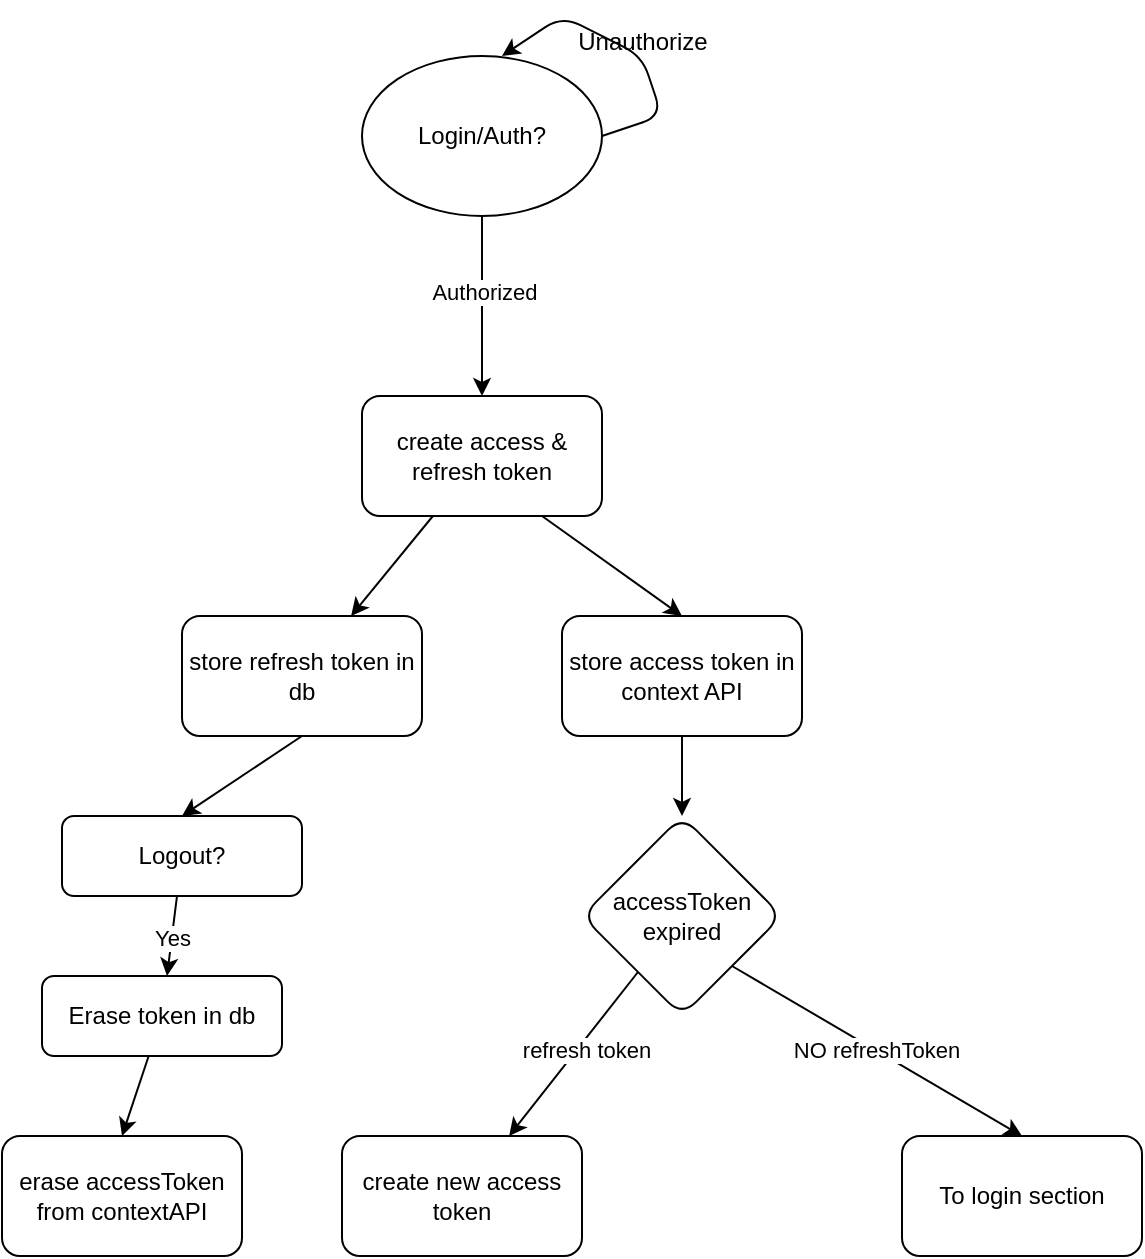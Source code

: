 <mxfile>
    <diagram id="aD_M_eY2ELIcCVtVi-vh" name="Page-1">
        <mxGraphModel dx="1603" dy="1686" grid="1" gridSize="10" guides="1" tooltips="1" connect="1" arrows="1" fold="1" page="1" pageScale="1" pageWidth="850" pageHeight="1100" math="0" shadow="0">
            <root>
                <mxCell id="0"/>
                <mxCell id="1" parent="0"/>
                <mxCell id="4" value="" style="edgeStyle=none;html=1;" edge="1" parent="1" source="2" target="3">
                    <mxGeometry relative="1" as="geometry"/>
                </mxCell>
                <mxCell id="5" value="Authorized" style="edgeLabel;html=1;align=center;verticalAlign=middle;resizable=0;points=[];" vertex="1" connectable="0" parent="4">
                    <mxGeometry x="-0.163" y="1" relative="1" as="geometry">
                        <mxPoint as="offset"/>
                    </mxGeometry>
                </mxCell>
                <mxCell id="2" value="Login/Auth?" style="ellipse;whiteSpace=wrap;html=1;" vertex="1" parent="1">
                    <mxGeometry x="170" y="20" width="120" height="80" as="geometry"/>
                </mxCell>
                <mxCell id="7" value="" style="edgeStyle=none;html=1;" edge="1" parent="1" source="3" target="6">
                    <mxGeometry relative="1" as="geometry"/>
                </mxCell>
                <mxCell id="8" style="edgeStyle=none;html=1;exitX=0.75;exitY=1;exitDx=0;exitDy=0;entryX=0.5;entryY=0;entryDx=0;entryDy=0;" edge="1" parent="1" source="3" target="10">
                    <mxGeometry relative="1" as="geometry">
                        <mxPoint x="330" y="300" as="targetPoint"/>
                    </mxGeometry>
                </mxCell>
                <mxCell id="3" value="create access &amp;amp; refresh token" style="rounded=1;whiteSpace=wrap;html=1;" vertex="1" parent="1">
                    <mxGeometry x="170" y="190" width="120" height="60" as="geometry"/>
                </mxCell>
                <mxCell id="21" style="edgeStyle=none;html=1;exitX=0.5;exitY=1;exitDx=0;exitDy=0;entryX=0.5;entryY=0;entryDx=0;entryDy=0;" edge="1" parent="1" source="6" target="22">
                    <mxGeometry relative="1" as="geometry">
                        <mxPoint x="140" y="420" as="targetPoint"/>
                    </mxGeometry>
                </mxCell>
                <mxCell id="6" value="store refresh token in db" style="whiteSpace=wrap;html=1;rounded=1;" vertex="1" parent="1">
                    <mxGeometry x="80" y="300" width="120" height="60" as="geometry"/>
                </mxCell>
                <mxCell id="12" value="" style="edgeStyle=none;html=1;entryX=0.5;entryY=0;entryDx=0;entryDy=0;" edge="1" parent="1" source="10" target="11">
                    <mxGeometry relative="1" as="geometry">
                        <mxPoint x="330" y="400" as="targetPoint"/>
                    </mxGeometry>
                </mxCell>
                <mxCell id="10" value="store access token in context API" style="rounded=1;whiteSpace=wrap;html=1;" vertex="1" parent="1">
                    <mxGeometry x="270" y="300" width="120" height="60" as="geometry"/>
                </mxCell>
                <mxCell id="14" value="" style="edgeStyle=none;html=1;" edge="1" parent="1" source="11" target="13">
                    <mxGeometry relative="1" as="geometry"/>
                </mxCell>
                <mxCell id="15" value="refresh token" style="edgeLabel;html=1;align=center;verticalAlign=middle;resizable=0;points=[];" vertex="1" connectable="0" parent="14">
                    <mxGeometry x="-0.11" y="3" relative="1" as="geometry">
                        <mxPoint as="offset"/>
                    </mxGeometry>
                </mxCell>
                <mxCell id="16" style="edgeStyle=none;html=1;exitX=1;exitY=1;exitDx=0;exitDy=0;entryX=0.5;entryY=0;entryDx=0;entryDy=0;" edge="1" parent="1" source="11" target="18">
                    <mxGeometry relative="1" as="geometry">
                        <mxPoint x="480" y="520" as="targetPoint"/>
                    </mxGeometry>
                </mxCell>
                <mxCell id="17" value="NO refreshToken" style="edgeLabel;html=1;align=center;verticalAlign=middle;resizable=0;points=[];" vertex="1" connectable="0" parent="16">
                    <mxGeometry x="-0.008" y="-1" relative="1" as="geometry">
                        <mxPoint y="-1" as="offset"/>
                    </mxGeometry>
                </mxCell>
                <mxCell id="11" value="accessToken expired" style="rhombus;whiteSpace=wrap;html=1;rounded=1;" vertex="1" parent="1">
                    <mxGeometry x="280" y="400" width="100" height="100" as="geometry"/>
                </mxCell>
                <mxCell id="13" value="create new access token" style="whiteSpace=wrap;html=1;rounded=1;" vertex="1" parent="1">
                    <mxGeometry x="160" y="560" width="120" height="60" as="geometry"/>
                </mxCell>
                <mxCell id="18" value="To login section" style="rounded=1;whiteSpace=wrap;html=1;" vertex="1" parent="1">
                    <mxGeometry x="440" y="560" width="120" height="60" as="geometry"/>
                </mxCell>
                <mxCell id="19" style="edgeStyle=none;html=1;entryX=0.63;entryY=0.049;entryDx=0;entryDy=0;entryPerimeter=0;exitX=1;exitY=0.5;exitDx=0;exitDy=0;" edge="1" parent="1" source="2">
                    <mxGeometry relative="1" as="geometry">
                        <mxPoint x="314.4" y="16.08" as="sourcePoint"/>
                        <mxPoint x="240.0" y="20.0" as="targetPoint"/>
                        <Array as="points">
                            <mxPoint x="320" y="50"/>
                            <mxPoint x="310" y="20"/>
                            <mxPoint x="270"/>
                        </Array>
                    </mxGeometry>
                </mxCell>
                <mxCell id="20" value="Unauthorize" style="text;html=1;align=center;verticalAlign=middle;resizable=0;points=[];autosize=1;strokeColor=none;fillColor=none;" vertex="1" parent="1">
                    <mxGeometry x="265" y="-2" width="90" height="30" as="geometry"/>
                </mxCell>
                <mxCell id="24" value="" style="edgeStyle=none;html=1;" edge="1" parent="1" source="22" target="23">
                    <mxGeometry relative="1" as="geometry"/>
                </mxCell>
                <mxCell id="29" value="Yes" style="edgeLabel;html=1;align=center;verticalAlign=middle;resizable=0;points=[];" vertex="1" connectable="0" parent="24">
                    <mxGeometry x="0.032" relative="1" as="geometry">
                        <mxPoint as="offset"/>
                    </mxGeometry>
                </mxCell>
                <mxCell id="22" value="Logout?" style="rounded=1;whiteSpace=wrap;html=1;" vertex="1" parent="1">
                    <mxGeometry x="20" y="400" width="120" height="40" as="geometry"/>
                </mxCell>
                <mxCell id="26" style="edgeStyle=none;html=1;entryX=0.5;entryY=0;entryDx=0;entryDy=0;" edge="1" parent="1" source="23" target="27">
                    <mxGeometry relative="1" as="geometry">
                        <mxPoint x="30" y="590" as="targetPoint"/>
                    </mxGeometry>
                </mxCell>
                <mxCell id="23" value="Erase token in db" style="whiteSpace=wrap;html=1;rounded=1;" vertex="1" parent="1">
                    <mxGeometry x="10" y="480" width="120" height="40" as="geometry"/>
                </mxCell>
                <mxCell id="27" value="erase accessToken from contextAPI" style="rounded=1;whiteSpace=wrap;html=1;" vertex="1" parent="1">
                    <mxGeometry x="-10" y="560" width="120" height="60" as="geometry"/>
                </mxCell>
            </root>
        </mxGraphModel>
    </diagram>
</mxfile>